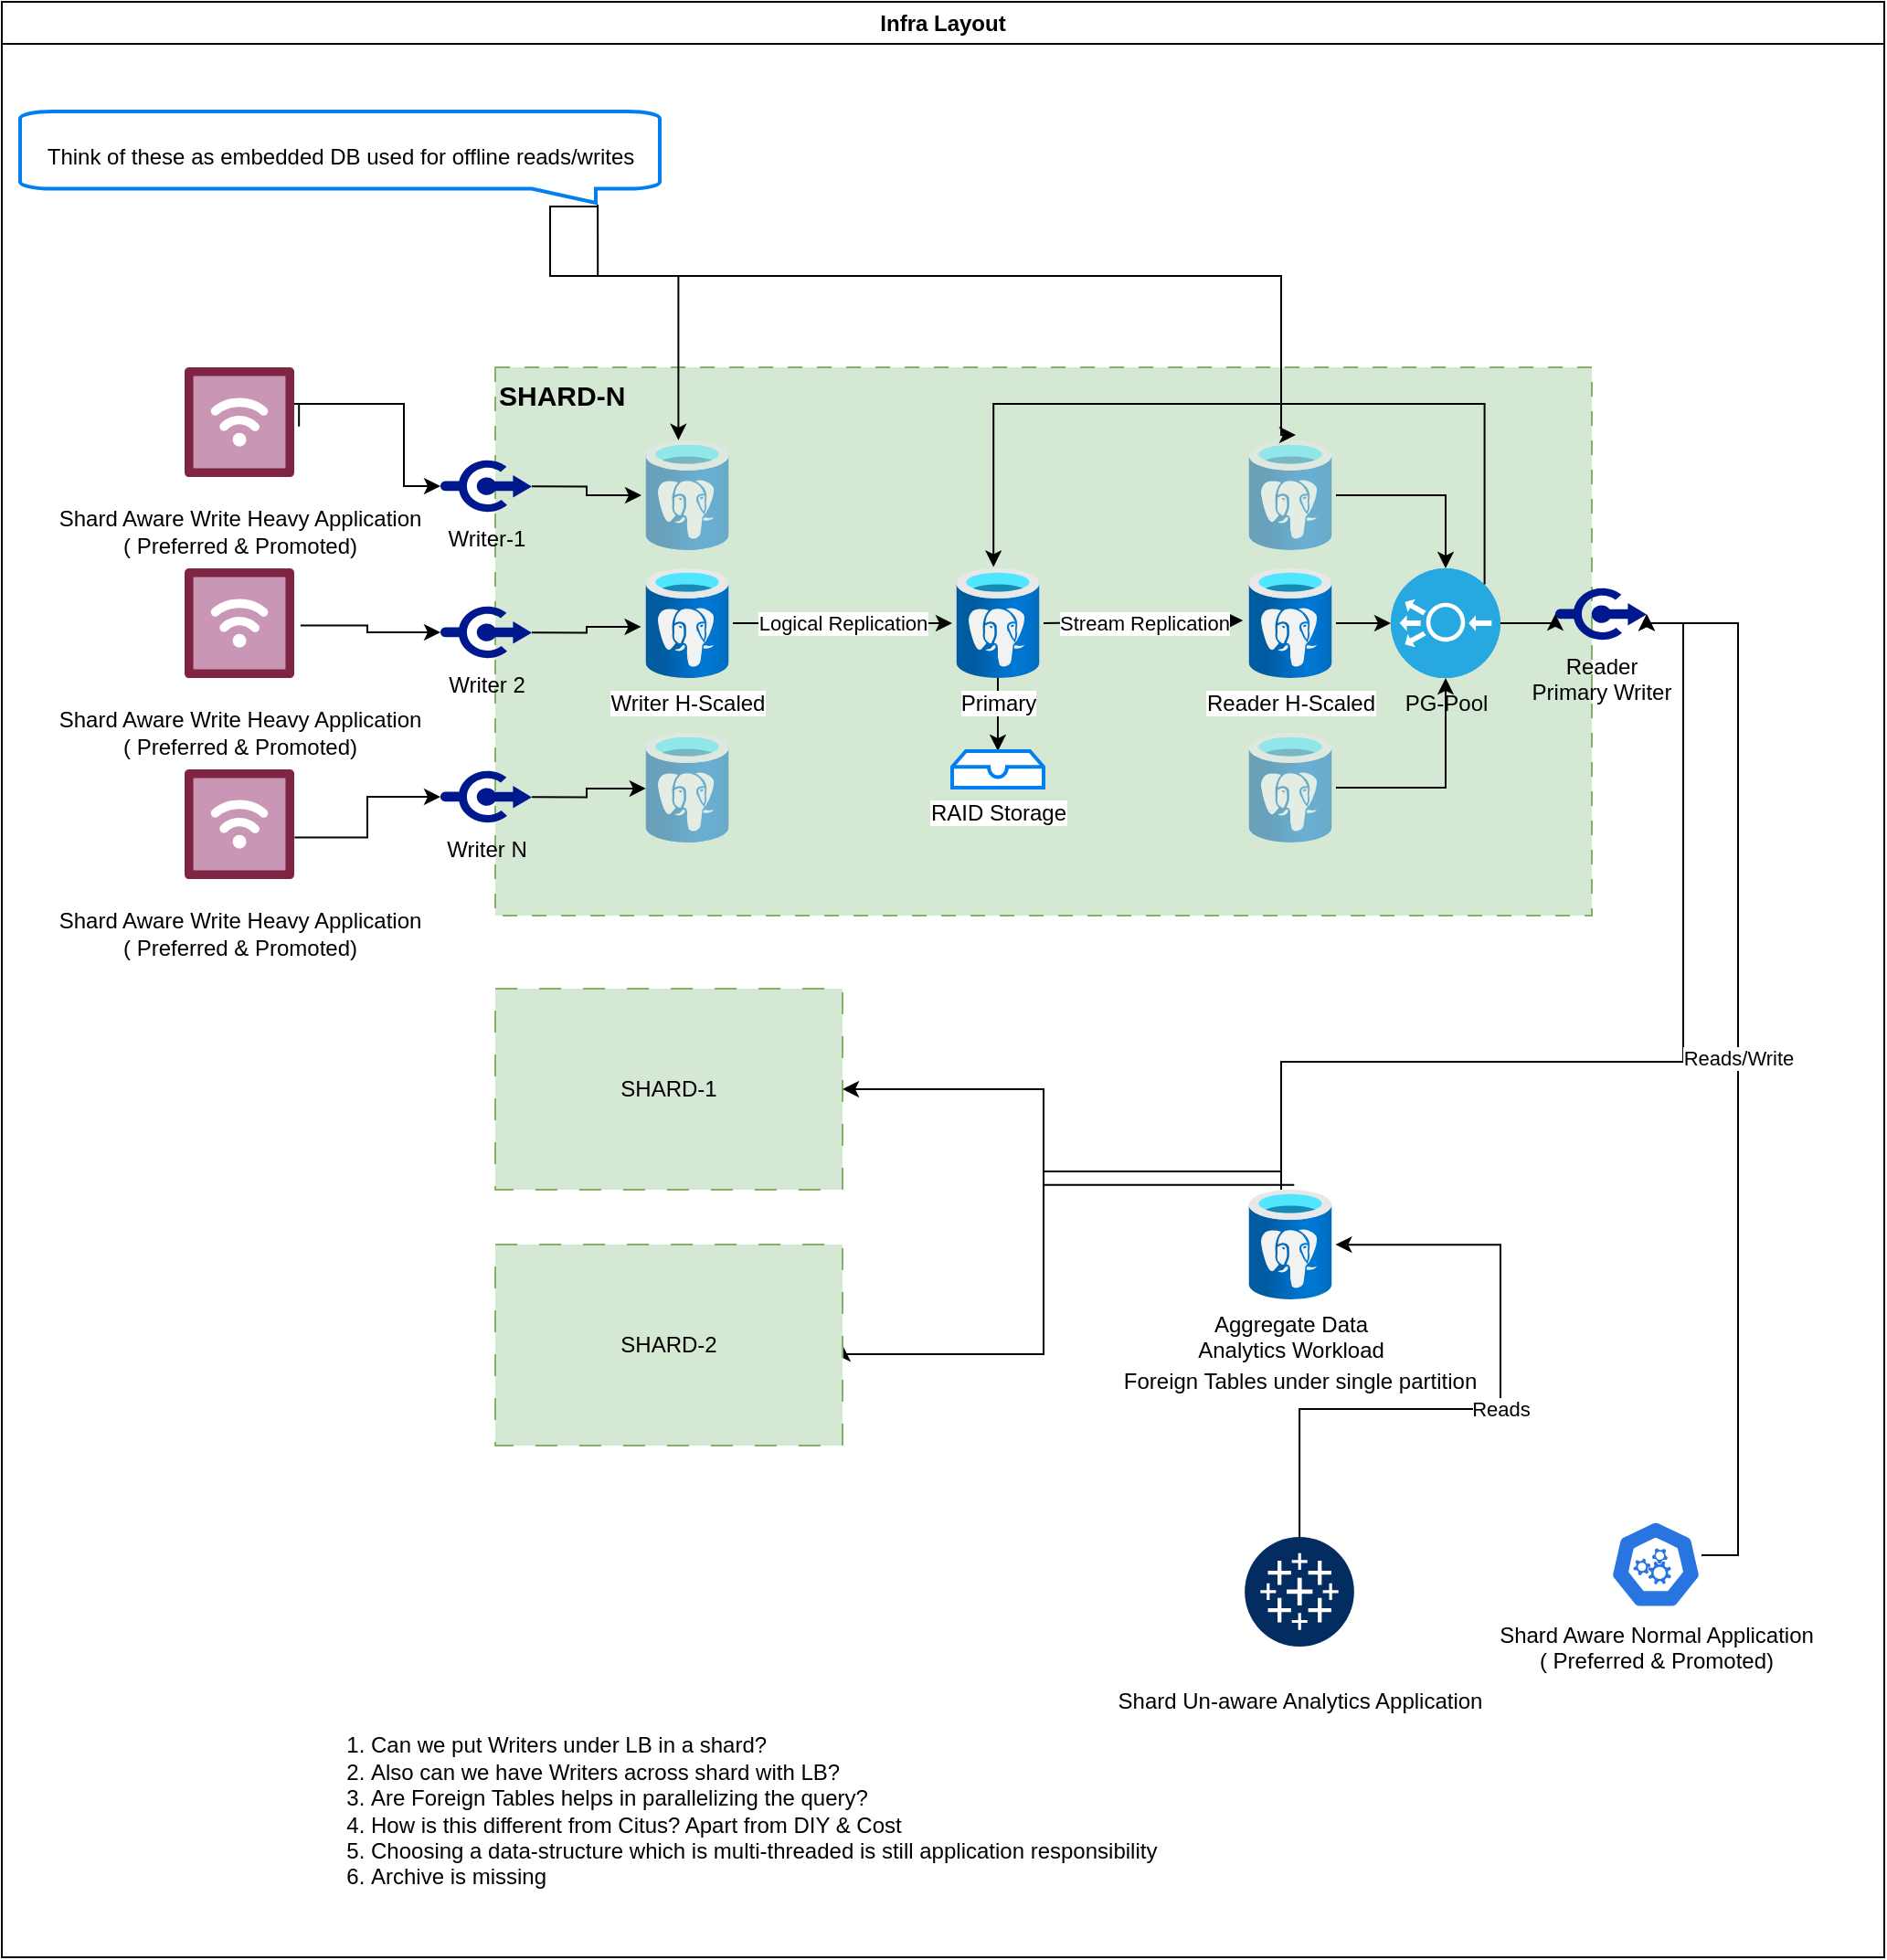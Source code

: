 <mxfile version="21.7.1" type="device">
  <diagram name="Page-1" id="G3E3Nt9otIMDS34_JHb4">
    <mxGraphModel dx="1434" dy="786" grid="1" gridSize="10" guides="1" tooltips="1" connect="1" arrows="1" fold="1" page="1" pageScale="1" pageWidth="827" pageHeight="1169" math="0" shadow="0">
      <root>
        <mxCell id="0" />
        <mxCell id="1" parent="0" />
        <mxCell id="caNx9Q2weYQo5GxjW9Id-9" value="" style="group" vertex="1" connectable="0" parent="1">
          <mxGeometry width="1030" height="1070" as="geometry" />
        </mxCell>
        <mxCell id="Tx-tGNeMljWYbGfrn7gy-50" value="SHARD-1" style="rounded=0;whiteSpace=wrap;html=1;fillColor=#d5e8d4;strokeColor=#82b366;dashed=1;dashPattern=12 12;" parent="caNx9Q2weYQo5GxjW9Id-9" vertex="1">
          <mxGeometry x="270" y="540" width="190" height="110" as="geometry" />
        </mxCell>
        <mxCell id="Tx-tGNeMljWYbGfrn7gy-56" style="edgeStyle=orthogonalEdgeStyle;rounded=0;orthogonalLoop=1;jettySize=auto;html=1;exitX=1;exitY=0.5;exitDx=0;exitDy=0;endArrow=none;endFill=0;startArrow=classic;startFill=1;" parent="caNx9Q2weYQo5GxjW9Id-9" source="Tx-tGNeMljWYbGfrn7gy-51" edge="1">
          <mxGeometry relative="1" as="geometry">
            <mxPoint x="700" y="640" as="targetPoint" />
            <Array as="points">
              <mxPoint x="570" y="740" />
              <mxPoint x="570" y="640" />
            </Array>
          </mxGeometry>
        </mxCell>
        <mxCell id="Tx-tGNeMljWYbGfrn7gy-51" value="SHARD-2" style="rounded=0;whiteSpace=wrap;html=1;fillColor=#d5e8d4;strokeColor=#82b366;dashed=1;dashPattern=12 12;" parent="caNx9Q2weYQo5GxjW9Id-9" vertex="1">
          <mxGeometry x="270" y="680" width="190" height="110" as="geometry" />
        </mxCell>
        <mxCell id="Tx-tGNeMljWYbGfrn7gy-52" value="Aggregate Data&lt;div&gt;Analytics Workload&lt;/div&gt;" style="image;aspect=fixed;html=1;points=[];align=center;fontSize=12;image=img/lib/azure2/databases/Azure_Database_PostgreSQL_Server.svg;" parent="caNx9Q2weYQo5GxjW9Id-9" vertex="1">
          <mxGeometry x="680" y="650" width="50" height="60" as="geometry" />
        </mxCell>
        <mxCell id="Tx-tGNeMljWYbGfrn7gy-53" style="edgeStyle=orthogonalEdgeStyle;rounded=0;orthogonalLoop=1;jettySize=auto;html=1;exitX=1;exitY=0.505;exitDx=0;exitDy=0;exitPerimeter=0;startArrow=classic;startFill=1;endArrow=none;endFill=0;" parent="caNx9Q2weYQo5GxjW9Id-9" source="Tx-tGNeMljWYbGfrn7gy-45" target="Tx-tGNeMljWYbGfrn7gy-52" edge="1">
          <mxGeometry relative="1" as="geometry">
            <Array as="points">
              <mxPoint x="920" y="340" />
              <mxPoint x="920" y="580" />
              <mxPoint x="700" y="580" />
            </Array>
          </mxGeometry>
        </mxCell>
        <mxCell id="Tx-tGNeMljWYbGfrn7gy-55" style="edgeStyle=orthogonalEdgeStyle;rounded=0;orthogonalLoop=1;jettySize=auto;html=1;exitX=1;exitY=0.5;exitDx=0;exitDy=0;entryX=0.543;entryY=-0.043;entryDx=0;entryDy=0;entryPerimeter=0;startArrow=classic;startFill=1;endArrow=none;endFill=0;" parent="caNx9Q2weYQo5GxjW9Id-9" source="Tx-tGNeMljWYbGfrn7gy-50" target="Tx-tGNeMljWYbGfrn7gy-52" edge="1">
          <mxGeometry relative="1" as="geometry" />
        </mxCell>
        <mxCell id="Tx-tGNeMljWYbGfrn7gy-57" value="Foreign Tables under single partition" style="text;html=1;align=center;verticalAlign=middle;resizable=0;points=[];autosize=1;strokeColor=none;fillColor=none;" parent="caNx9Q2weYQo5GxjW9Id-9" vertex="1">
          <mxGeometry x="600" y="740" width="220" height="30" as="geometry" />
        </mxCell>
        <mxCell id="Tx-tGNeMljWYbGfrn7gy-58" value="Shard Aware Normal Application&lt;div&gt;( Preferred &amp;amp; Promoted)&lt;/div&gt;" style="aspect=fixed;sketch=0;html=1;dashed=0;whitespace=wrap;fillColor=#2875E2;strokeColor=#ffffff;points=[[0.005,0.63,0],[0.1,0.2,0],[0.9,0.2,0],[0.5,0,0],[0.995,0.63,0],[0.72,0.99,0],[0.5,1,0],[0.28,0.99,0]];shape=mxgraph.kubernetes.icon2;prIcon=api;verticalAlign=top;labelPosition=center;verticalLabelPosition=bottom;align=center;" parent="caNx9Q2weYQo5GxjW9Id-9" vertex="1">
          <mxGeometry x="880" y="830" width="50" height="50" as="geometry" />
        </mxCell>
        <mxCell id="Tx-tGNeMljWYbGfrn7gy-63" value="" style="edgeStyle=orthogonalEdgeStyle;rounded=0;orthogonalLoop=1;jettySize=auto;html=1;entryX=0.994;entryY=0.501;entryDx=0;entryDy=0;entryPerimeter=0;" parent="caNx9Q2weYQo5GxjW9Id-9" source="52ppMCHbHsXxc-zhuEH_-6" target="Tx-tGNeMljWYbGfrn7gy-52" edge="1">
          <mxGeometry relative="1" as="geometry">
            <Array as="points">
              <mxPoint x="710" y="770" />
              <mxPoint x="820" y="770" />
              <mxPoint x="820" y="680" />
            </Array>
            <mxPoint x="710" y="830" as="sourcePoint" />
          </mxGeometry>
        </mxCell>
        <mxCell id="Tx-tGNeMljWYbGfrn7gy-64" value="Reads" style="edgeLabel;html=1;align=center;verticalAlign=middle;resizable=0;points=[];" parent="Tx-tGNeMljWYbGfrn7gy-63" vertex="1" connectable="0">
          <mxGeometry relative="1" as="geometry">
            <mxPoint as="offset" />
          </mxGeometry>
        </mxCell>
        <mxCell id="Tx-tGNeMljWYbGfrn7gy-71" value="&lt;ol&gt;&lt;li&gt;Can we put Writers under LB in a shard?&lt;/li&gt;&lt;li style=&quot;&quot;&gt;Also can we have Writers across shard with LB?&amp;nbsp;&lt;/li&gt;&lt;li style=&quot;&quot;&gt;Are Foreign Tables helps in parallelizing the query?&lt;/li&gt;&lt;li style=&quot;&quot;&gt;How is this different from Citus? Apart from DIY &amp;amp; Cost&lt;/li&gt;&lt;li style=&quot;&quot;&gt;Choosing a data-structure which is multi-threaded is still application responsibility&amp;nbsp;&lt;/li&gt;&lt;li style=&quot;&quot;&gt;Archive is missing&lt;/li&gt;&lt;/ol&gt;" style="text;html=1;align=left;verticalAlign=middle;resizable=0;points=[];autosize=1;strokeColor=none;fillColor=none;" parent="caNx9Q2weYQo5GxjW9Id-9" vertex="1">
          <mxGeometry x="160" y="930" width="500" height="120" as="geometry" />
        </mxCell>
        <mxCell id="52ppMCHbHsXxc-zhuEH_-5" value="" style="group" parent="caNx9Q2weYQo5GxjW9Id-9" vertex="1" connectable="0">
          <mxGeometry x="240" y="200" width="660" height="300" as="geometry" />
        </mxCell>
        <mxCell id="Tx-tGNeMljWYbGfrn7gy-22" value="&lt;div style=&quot;&quot;&gt;&lt;b style=&quot;background-color: initial;&quot;&gt;&lt;font style=&quot;font-size: 15px;&quot;&gt;SHARD-N&lt;/font&gt;&lt;/b&gt;&lt;/div&gt;" style="whiteSpace=wrap;html=1;imageAspect=1;resizeWidth=1;resizeHeight=1;align=left;verticalAlign=top;container=0;dashed=1;dashPattern=8 8;fillColor=#d5e8d4;strokeColor=#82b366;" parent="52ppMCHbHsXxc-zhuEH_-5" vertex="1">
          <mxGeometry x="30" width="600" height="300" as="geometry" />
        </mxCell>
        <mxCell id="Tx-tGNeMljWYbGfrn7gy-12" value="" style="edgeStyle=none;rounded=0;orthogonalLoop=1;jettySize=auto;html=1;" parent="52ppMCHbHsXxc-zhuEH_-5" source="Tx-tGNeMljWYbGfrn7gy-1" target="Tx-tGNeMljWYbGfrn7gy-11" edge="1">
          <mxGeometry relative="1" as="geometry" />
        </mxCell>
        <mxCell id="Tx-tGNeMljWYbGfrn7gy-1" value="Primary" style="image;aspect=fixed;html=1;points=[];align=center;fontSize=12;image=img/lib/azure2/databases/Azure_Database_PostgreSQL_Server.svg;container=0;" parent="52ppMCHbHsXxc-zhuEH_-5" vertex="1">
          <mxGeometry x="280" y="110" width="50" height="60" as="geometry" />
        </mxCell>
        <mxCell id="Tx-tGNeMljWYbGfrn7gy-7" value="" style="edgeStyle=none;rounded=0;orthogonalLoop=1;jettySize=auto;html=1;" parent="52ppMCHbHsXxc-zhuEH_-5" source="Tx-tGNeMljWYbGfrn7gy-2" target="Tx-tGNeMljWYbGfrn7gy-1" edge="1">
          <mxGeometry relative="1" as="geometry">
            <mxPoint x="198" y="142" as="targetPoint" />
          </mxGeometry>
        </mxCell>
        <mxCell id="Tx-tGNeMljWYbGfrn7gy-9" value="Logical Replication" style="edgeLabel;html=1;align=center;verticalAlign=middle;resizable=0;points=[];container=0;labelBackgroundColor=default;" parent="Tx-tGNeMljWYbGfrn7gy-7" vertex="1" connectable="0">
          <mxGeometry relative="1" as="geometry">
            <mxPoint as="offset" />
          </mxGeometry>
        </mxCell>
        <mxCell id="Tx-tGNeMljWYbGfrn7gy-2" value="Writer H-Scaled" style="image;aspect=fixed;html=1;points=[];align=center;fontSize=12;image=img/lib/azure2/databases/Azure_Database_PostgreSQL_Server.svg;container=0;" parent="52ppMCHbHsXxc-zhuEH_-5" vertex="1">
          <mxGeometry x="110" y="110" width="50" height="60" as="geometry" />
        </mxCell>
        <mxCell id="52ppMCHbHsXxc-zhuEH_-4" value="" style="edgeStyle=orthogonalEdgeStyle;rounded=0;orthogonalLoop=1;jettySize=auto;html=1;" parent="52ppMCHbHsXxc-zhuEH_-5" source="Tx-tGNeMljWYbGfrn7gy-5" target="Tx-tGNeMljWYbGfrn7gy-24" edge="1">
          <mxGeometry relative="1" as="geometry" />
        </mxCell>
        <mxCell id="Tx-tGNeMljWYbGfrn7gy-5" value="Reader H-Scaled" style="image;aspect=fixed;html=1;points=[];align=center;fontSize=12;image=img/lib/azure2/databases/Azure_Database_PostgreSQL_Server.svg;container=0;" parent="52ppMCHbHsXxc-zhuEH_-5" vertex="1">
          <mxGeometry x="440" y="110" width="50" height="60" as="geometry" />
        </mxCell>
        <mxCell id="Tx-tGNeMljWYbGfrn7gy-8" value="" style="edgeStyle=none;rounded=0;orthogonalLoop=1;jettySize=auto;html=1;entryX=-0.017;entryY=0.475;entryDx=0;entryDy=0;entryPerimeter=0;" parent="52ppMCHbHsXxc-zhuEH_-5" target="Tx-tGNeMljWYbGfrn7gy-5" edge="1">
          <mxGeometry relative="1" as="geometry">
            <mxPoint x="330" y="140" as="sourcePoint" />
            <mxPoint x="522" y="141.5" as="targetPoint" />
          </mxGeometry>
        </mxCell>
        <mxCell id="Tx-tGNeMljWYbGfrn7gy-10" value="Stream Replication" style="edgeLabel;html=1;align=center;verticalAlign=middle;resizable=0;points=[];container=0;" parent="Tx-tGNeMljWYbGfrn7gy-8" vertex="1" connectable="0">
          <mxGeometry relative="1" as="geometry">
            <mxPoint as="offset" />
          </mxGeometry>
        </mxCell>
        <mxCell id="Tx-tGNeMljWYbGfrn7gy-11" value="RAID Storage" style="html=1;verticalLabelPosition=bottom;align=center;labelBackgroundColor=#ffffff;verticalAlign=top;strokeWidth=2;strokeColor=#0080F0;shadow=0;dashed=0;shape=mxgraph.ios7.icons.storage;container=0;" parent="52ppMCHbHsXxc-zhuEH_-5" vertex="1">
          <mxGeometry x="280" y="210" width="50" height="20" as="geometry" />
        </mxCell>
        <mxCell id="Tx-tGNeMljWYbGfrn7gy-31" value="" style="edgeStyle=orthogonalEdgeStyle;rounded=0;orthogonalLoop=1;jettySize=auto;html=1;entryX=0.5;entryY=1;entryDx=0;entryDy=0;entryPerimeter=0;" parent="52ppMCHbHsXxc-zhuEH_-5" source="Tx-tGNeMljWYbGfrn7gy-13" target="Tx-tGNeMljWYbGfrn7gy-24" edge="1">
          <mxGeometry relative="1" as="geometry">
            <mxPoint x="555" y="70" as="targetPoint" />
          </mxGeometry>
        </mxCell>
        <mxCell id="Tx-tGNeMljWYbGfrn7gy-13" value="" style="image;aspect=fixed;html=1;points=[];align=center;fontSize=12;image=img/lib/azure2/databases/Azure_Database_PostgreSQL_Server.svg;opacity=50;container=0;" parent="52ppMCHbHsXxc-zhuEH_-5" vertex="1">
          <mxGeometry x="440" y="40" width="50" height="60" as="geometry" />
        </mxCell>
        <mxCell id="Tx-tGNeMljWYbGfrn7gy-33" value="" style="edgeStyle=orthogonalEdgeStyle;rounded=0;orthogonalLoop=1;jettySize=auto;html=1;" parent="52ppMCHbHsXxc-zhuEH_-5" source="Tx-tGNeMljWYbGfrn7gy-14" target="Tx-tGNeMljWYbGfrn7gy-24" edge="1">
          <mxGeometry relative="1" as="geometry">
            <mxPoint x="555" y="230" as="targetPoint" />
          </mxGeometry>
        </mxCell>
        <mxCell id="Tx-tGNeMljWYbGfrn7gy-14" value="" style="image;aspect=fixed;html=1;points=[];align=center;fontSize=12;image=img/lib/azure2/databases/Azure_Database_PostgreSQL_Server.svg;opacity=50;container=0;" parent="52ppMCHbHsXxc-zhuEH_-5" vertex="1">
          <mxGeometry x="440" y="200" width="50" height="60" as="geometry" />
        </mxCell>
        <mxCell id="Tx-tGNeMljWYbGfrn7gy-18" value="" style="image;aspect=fixed;html=1;points=[];align=center;fontSize=12;image=img/lib/azure2/databases/Azure_Database_PostgreSQL_Server.svg;opacity=50;container=0;" parent="52ppMCHbHsXxc-zhuEH_-5" vertex="1">
          <mxGeometry x="110" y="40" width="50" height="60" as="geometry" />
        </mxCell>
        <mxCell id="Tx-tGNeMljWYbGfrn7gy-19" value="" style="image;aspect=fixed;html=1;points=[];align=center;fontSize=12;image=img/lib/azure2/databases/Azure_Database_PostgreSQL_Server.svg;opacity=50;container=0;" parent="52ppMCHbHsXxc-zhuEH_-5" vertex="1">
          <mxGeometry x="110" y="200" width="50" height="60" as="geometry" />
        </mxCell>
        <mxCell id="Tx-tGNeMljWYbGfrn7gy-39" style="edgeStyle=orthogonalEdgeStyle;rounded=0;orthogonalLoop=1;jettySize=auto;html=1;exitX=1;exitY=0.505;exitDx=0;exitDy=0;exitPerimeter=0;" parent="52ppMCHbHsXxc-zhuEH_-5" source="Tx-tGNeMljWYbGfrn7gy-27" target="Tx-tGNeMljWYbGfrn7gy-18" edge="1">
          <mxGeometry relative="1" as="geometry" />
        </mxCell>
        <mxCell id="Tx-tGNeMljWYbGfrn7gy-27" value="Writer-1" style="sketch=0;aspect=fixed;pointerEvents=1;shadow=0;dashed=0;html=1;strokeColor=none;labelPosition=center;verticalLabelPosition=bottom;verticalAlign=top;align=center;fillColor=#00188D;shape=mxgraph.mscae.enterprise.connectors" parent="52ppMCHbHsXxc-zhuEH_-5" vertex="1">
          <mxGeometry y="50" width="50" height="30" as="geometry" />
        </mxCell>
        <mxCell id="Tx-tGNeMljWYbGfrn7gy-28" value="Writer 2" style="sketch=0;aspect=fixed;pointerEvents=1;shadow=0;dashed=0;html=1;strokeColor=none;labelPosition=center;verticalLabelPosition=bottom;verticalAlign=top;align=center;fillColor=#00188D;shape=mxgraph.mscae.enterprise.connectors" parent="52ppMCHbHsXxc-zhuEH_-5" vertex="1">
          <mxGeometry y="130" width="50" height="30" as="geometry" />
        </mxCell>
        <mxCell id="Tx-tGNeMljWYbGfrn7gy-29" value="Writer N" style="sketch=0;aspect=fixed;pointerEvents=1;shadow=0;dashed=0;html=1;strokeColor=none;labelPosition=center;verticalLabelPosition=bottom;verticalAlign=top;align=center;fillColor=#00188D;shape=mxgraph.mscae.enterprise.connectors" parent="52ppMCHbHsXxc-zhuEH_-5" vertex="1">
          <mxGeometry y="220" width="50" height="30" as="geometry" />
        </mxCell>
        <mxCell id="Tx-tGNeMljWYbGfrn7gy-24" value="PG-Pool" style="fillColor=#28A8E0;verticalLabelPosition=bottom;sketch=0;html=1;strokeColor=#ffffff;verticalAlign=top;align=center;points=[[0.145,0.145,0],[0.5,0,0],[0.855,0.145,0],[1,0.5,0],[0.855,0.855,0],[0.5,1,0],[0.145,0.855,0],[0,0.5,0]];pointerEvents=1;shape=mxgraph.cisco_safe.compositeIcon;bgIcon=ellipse;resIcon=mxgraph.cisco_safe.capability.load_balancer;rotation=0;direction=west;" parent="52ppMCHbHsXxc-zhuEH_-5" vertex="1">
          <mxGeometry x="520" y="110" width="60" height="60" as="geometry" />
        </mxCell>
        <mxCell id="Tx-tGNeMljWYbGfrn7gy-41" style="edgeStyle=orthogonalEdgeStyle;rounded=0;orthogonalLoop=1;jettySize=auto;html=1;exitX=1;exitY=0.505;exitDx=0;exitDy=0;exitPerimeter=0;entryX=-0.004;entryY=0.533;entryDx=0;entryDy=0;entryPerimeter=0;" parent="52ppMCHbHsXxc-zhuEH_-5" source="Tx-tGNeMljWYbGfrn7gy-28" target="Tx-tGNeMljWYbGfrn7gy-2" edge="1">
          <mxGeometry relative="1" as="geometry">
            <mxPoint x="70" y="91" as="sourcePoint" />
            <mxPoint x="71" y="150" as="targetPoint" />
          </mxGeometry>
        </mxCell>
        <mxCell id="Tx-tGNeMljWYbGfrn7gy-42" style="edgeStyle=orthogonalEdgeStyle;rounded=0;orthogonalLoop=1;jettySize=auto;html=1;exitX=1;exitY=0.505;exitDx=0;exitDy=0;exitPerimeter=0;entryX=0.048;entryY=0.508;entryDx=0;entryDy=0;entryPerimeter=0;" parent="52ppMCHbHsXxc-zhuEH_-5" source="Tx-tGNeMljWYbGfrn7gy-29" target="Tx-tGNeMljWYbGfrn7gy-19" edge="1">
          <mxGeometry relative="1" as="geometry">
            <mxPoint x="60" y="151" as="sourcePoint" />
            <mxPoint x="80" y="152" as="targetPoint" />
          </mxGeometry>
        </mxCell>
        <mxCell id="Tx-tGNeMljWYbGfrn7gy-45" value="Reader&lt;div&gt;Primary Writer&lt;/div&gt;" style="sketch=0;aspect=fixed;pointerEvents=1;shadow=0;dashed=0;html=1;strokeColor=none;labelPosition=center;verticalLabelPosition=bottom;verticalAlign=top;align=center;fillColor=#00188D;shape=mxgraph.mscae.enterprise.connectors" parent="52ppMCHbHsXxc-zhuEH_-5" vertex="1">
          <mxGeometry x="610" y="120" width="50" height="30" as="geometry" />
        </mxCell>
        <mxCell id="Tx-tGNeMljWYbGfrn7gy-48" style="edgeStyle=orthogonalEdgeStyle;rounded=0;orthogonalLoop=1;jettySize=auto;html=1;exitX=0;exitY=0.5;exitDx=0;exitDy=0;exitPerimeter=0;entryX=0;entryY=0.5;entryDx=0;entryDy=0;entryPerimeter=0;" parent="52ppMCHbHsXxc-zhuEH_-5" source="Tx-tGNeMljWYbGfrn7gy-24" target="Tx-tGNeMljWYbGfrn7gy-45" edge="1">
          <mxGeometry relative="1" as="geometry" />
        </mxCell>
        <mxCell id="52ppMCHbHsXxc-zhuEH_-3" style="edgeStyle=orthogonalEdgeStyle;rounded=0;orthogonalLoop=1;jettySize=auto;html=1;exitX=0.145;exitY=0.855;exitDx=0;exitDy=0;exitPerimeter=0;entryX=0.452;entryY=-0.013;entryDx=0;entryDy=0;entryPerimeter=0;" parent="52ppMCHbHsXxc-zhuEH_-5" source="Tx-tGNeMljWYbGfrn7gy-24" target="Tx-tGNeMljWYbGfrn7gy-1" edge="1">
          <mxGeometry relative="1" as="geometry">
            <Array as="points">
              <mxPoint x="560" y="20" />
              <mxPoint x="300" y="20" />
            </Array>
          </mxGeometry>
        </mxCell>
        <mxCell id="Tx-tGNeMljWYbGfrn7gy-60" value="" style="edgeStyle=orthogonalEdgeStyle;rounded=0;orthogonalLoop=1;jettySize=auto;html=1;entryX=1;entryY=0.505;entryDx=0;entryDy=0;entryPerimeter=0;" parent="caNx9Q2weYQo5GxjW9Id-9" source="Tx-tGNeMljWYbGfrn7gy-58" target="Tx-tGNeMljWYbGfrn7gy-45" edge="1">
          <mxGeometry relative="1" as="geometry">
            <mxPoint x="905" y="766" as="targetPoint" />
            <Array as="points">
              <mxPoint x="950" y="850" />
              <mxPoint x="950" y="340" />
            </Array>
          </mxGeometry>
        </mxCell>
        <mxCell id="Tx-tGNeMljWYbGfrn7gy-61" value="Reads/Write" style="edgeLabel;html=1;align=center;verticalAlign=middle;resizable=0;points=[];" parent="Tx-tGNeMljWYbGfrn7gy-60" vertex="1" connectable="0">
          <mxGeometry relative="1" as="geometry">
            <mxPoint as="offset" />
          </mxGeometry>
        </mxCell>
        <mxCell id="52ppMCHbHsXxc-zhuEH_-6" value="Shard Un-aware Analytics Application" style="verticalLabelPosition=bottom;aspect=fixed;html=1;shape=mxgraph.salesforce.analytics2;" parent="caNx9Q2weYQo5GxjW9Id-9" vertex="1">
          <mxGeometry x="680" y="840" width="60" height="60" as="geometry" />
        </mxCell>
        <mxCell id="52ppMCHbHsXxc-zhuEH_-8" value="Shard Aware Write Heavy Application&lt;div&gt;( Preferred &amp;amp; Promoted)&lt;/div&gt;" style="verticalLabelPosition=bottom;aspect=fixed;html=1;shape=mxgraph.salesforce.iot;" parent="caNx9Q2weYQo5GxjW9Id-9" vertex="1">
          <mxGeometry x="100" y="200" width="60" height="60" as="geometry" />
        </mxCell>
        <mxCell id="Tx-tGNeMljWYbGfrn7gy-66" style="edgeStyle=orthogonalEdgeStyle;rounded=0;orthogonalLoop=1;jettySize=auto;html=1;exitX=1.043;exitY=0.54;exitDx=0;exitDy=0;exitPerimeter=0;entryX=0;entryY=0.5;entryDx=0;entryDy=0;entryPerimeter=0;" parent="caNx9Q2weYQo5GxjW9Id-9" source="52ppMCHbHsXxc-zhuEH_-8" target="Tx-tGNeMljWYbGfrn7gy-27" edge="1">
          <mxGeometry relative="1" as="geometry">
            <Array as="points">
              <mxPoint x="160" y="220" />
              <mxPoint x="220" y="220" />
              <mxPoint x="220" y="270" />
            </Array>
            <mxPoint x="159.75" y="220.24" as="sourcePoint" />
          </mxGeometry>
        </mxCell>
        <mxCell id="52ppMCHbHsXxc-zhuEH_-9" value="Shard Aware Write Heavy Application&lt;div&gt;( Preferred &amp;amp; Promoted)&lt;/div&gt;" style="verticalLabelPosition=bottom;aspect=fixed;html=1;shape=mxgraph.salesforce.iot;" parent="caNx9Q2weYQo5GxjW9Id-9" vertex="1">
          <mxGeometry x="100" y="310" width="60" height="60" as="geometry" />
        </mxCell>
        <mxCell id="Tx-tGNeMljWYbGfrn7gy-68" style="edgeStyle=orthogonalEdgeStyle;rounded=0;orthogonalLoop=1;jettySize=auto;html=1;exitX=1.057;exitY=0.52;exitDx=0;exitDy=0;exitPerimeter=0;entryX=0;entryY=0.5;entryDx=0;entryDy=0;entryPerimeter=0;" parent="caNx9Q2weYQo5GxjW9Id-9" source="52ppMCHbHsXxc-zhuEH_-9" target="Tx-tGNeMljWYbGfrn7gy-28" edge="1">
          <mxGeometry relative="1" as="geometry">
            <mxPoint x="159.75" y="340.24" as="sourcePoint" />
          </mxGeometry>
        </mxCell>
        <mxCell id="52ppMCHbHsXxc-zhuEH_-10" value="Shard Aware Write Heavy Application&lt;div&gt;( Preferred &amp;amp; Promoted)&lt;/div&gt;" style="verticalLabelPosition=bottom;aspect=fixed;html=1;shape=mxgraph.salesforce.iot;" parent="caNx9Q2weYQo5GxjW9Id-9" vertex="1">
          <mxGeometry x="100" y="420" width="60" height="60" as="geometry" />
        </mxCell>
        <mxCell id="Tx-tGNeMljWYbGfrn7gy-70" style="edgeStyle=orthogonalEdgeStyle;rounded=0;orthogonalLoop=1;jettySize=auto;html=1;exitX=1.003;exitY=0.62;exitDx=0;exitDy=0;exitPerimeter=0;entryX=0;entryY=0.5;entryDx=0;entryDy=0;entryPerimeter=0;" parent="caNx9Q2weYQo5GxjW9Id-9" source="52ppMCHbHsXxc-zhuEH_-10" target="Tx-tGNeMljWYbGfrn7gy-29" edge="1">
          <mxGeometry relative="1" as="geometry">
            <mxPoint x="159.75" y="440.24" as="sourcePoint" />
          </mxGeometry>
        </mxCell>
        <mxCell id="caNx9Q2weYQo5GxjW9Id-4" value="" style="edgeStyle=orthogonalEdgeStyle;rounded=0;orthogonalLoop=1;jettySize=auto;html=1;entryX=0.167;entryY=0.133;entryDx=0;entryDy=0;entryPerimeter=0;exitX=0.903;exitY=1.04;exitDx=0;exitDy=0;exitPerimeter=0;" edge="1" parent="caNx9Q2weYQo5GxjW9Id-9" source="caNx9Q2weYQo5GxjW9Id-2" target="Tx-tGNeMljWYbGfrn7gy-22">
          <mxGeometry relative="1" as="geometry">
            <mxPoint x="230" y="150" as="sourcePoint" />
            <mxPoint x="430" y="150" as="targetPoint" />
            <Array as="points">
              <mxPoint x="300" y="150" />
              <mxPoint x="370" y="150" />
            </Array>
          </mxGeometry>
        </mxCell>
        <mxCell id="caNx9Q2weYQo5GxjW9Id-2" value="Think of these as embedded DB used for offline reads/writes" style="html=1;verticalLabelPosition=middle;align=center;labelBackgroundColor=#ffffff;verticalAlign=middle;strokeWidth=2;strokeColor=#0080F0;shadow=0;dashed=0;shape=mxgraph.ios7.icons.message;labelPosition=center;" vertex="1" parent="caNx9Q2weYQo5GxjW9Id-9">
          <mxGeometry x="10" y="60" width="350" height="50" as="geometry" />
        </mxCell>
        <mxCell id="caNx9Q2weYQo5GxjW9Id-5" value="" style="edgeStyle=orthogonalEdgeStyle;rounded=0;orthogonalLoop=1;jettySize=auto;html=1;exitX=0.903;exitY=1.02;exitDx=0;exitDy=0;exitPerimeter=0;entryX=0.56;entryY=-0.05;entryDx=0;entryDy=0;entryPerimeter=0;" edge="1" parent="caNx9Q2weYQo5GxjW9Id-9" source="caNx9Q2weYQo5GxjW9Id-2" target="Tx-tGNeMljWYbGfrn7gy-13">
          <mxGeometry relative="1" as="geometry">
            <mxPoint x="309" y="122" as="sourcePoint" />
            <mxPoint x="380" y="250" as="targetPoint" />
            <Array as="points">
              <mxPoint x="300" y="150" />
              <mxPoint x="700" y="150" />
              <mxPoint x="700" y="240" />
            </Array>
          </mxGeometry>
        </mxCell>
        <mxCell id="caNx9Q2weYQo5GxjW9Id-8" value="Infra Layout" style="swimlane;whiteSpace=wrap;html=1;" vertex="1" parent="caNx9Q2weYQo5GxjW9Id-9">
          <mxGeometry width="1030" height="1070" as="geometry" />
        </mxCell>
      </root>
    </mxGraphModel>
  </diagram>
</mxfile>
